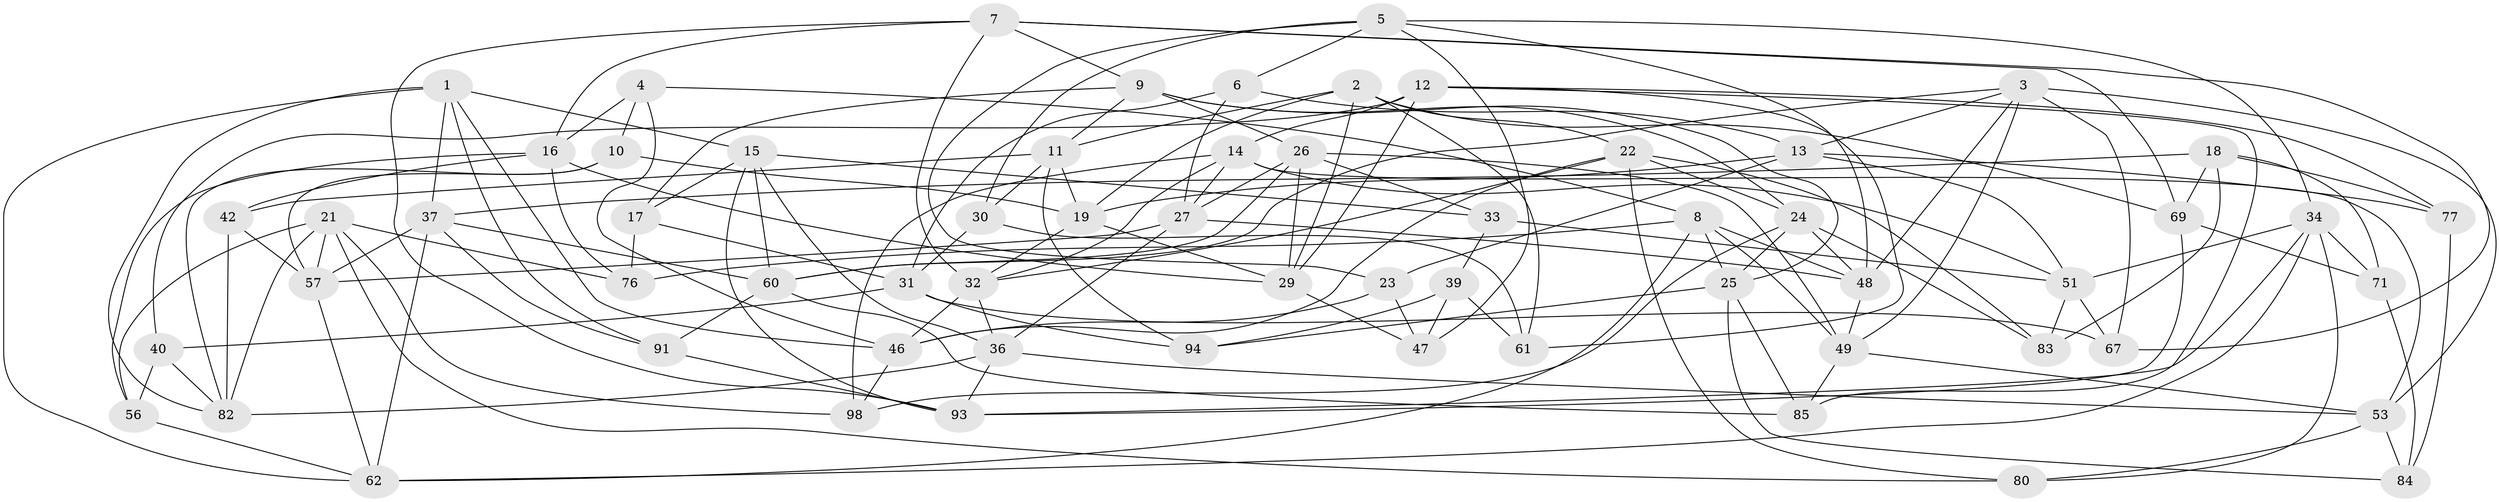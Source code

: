 // original degree distribution, {4: 1.0}
// Generated by graph-tools (version 1.1) at 2025/39/02/21/25 10:39:01]
// undirected, 62 vertices, 161 edges
graph export_dot {
graph [start="1"]
  node [color=gray90,style=filled];
  1 [super="+73"];
  2 [super="+89"];
  3 [super="+96"];
  4;
  5 [super="+45"];
  6;
  7 [super="+64"];
  8 [super="+92"];
  9 [super="+20"];
  10;
  11 [super="+50"];
  12 [super="+99"];
  13 [super="+28"];
  14 [super="+38"];
  15 [super="+54"];
  16 [super="+72"];
  17;
  18 [super="+43"];
  19 [super="+63"];
  21 [super="+35"];
  22 [super="+88"];
  23;
  24 [super="+52"];
  25 [super="+44"];
  26 [super="+59"];
  27 [super="+87"];
  29 [super="+97"];
  30;
  31 [super="+65"];
  32 [super="+70"];
  33;
  34 [super="+41"];
  36 [super="+78"];
  37 [super="+66"];
  39;
  40;
  42;
  46 [super="+58"];
  47;
  48 [super="+90"];
  49 [super="+95"];
  51 [super="+55"];
  53 [super="+74"];
  56;
  57 [super="+75"];
  60 [super="+79"];
  61;
  62 [super="+68"];
  67;
  69 [super="+81"];
  71;
  76;
  77;
  80;
  82 [super="+86"];
  83;
  84;
  85;
  91;
  93 [super="+100"];
  94;
  98;
  1 -- 62;
  1 -- 82;
  1 -- 15;
  1 -- 91;
  1 -- 37;
  1 -- 46;
  2 -- 69;
  2 -- 61;
  2 -- 29;
  2 -- 22;
  2 -- 11;
  2 -- 19;
  3 -- 67;
  3 -- 49;
  3 -- 60;
  3 -- 48;
  3 -- 13;
  3 -- 53;
  4 -- 10;
  4 -- 8;
  4 -- 46;
  4 -- 16;
  5 -- 6;
  5 -- 30;
  5 -- 23;
  5 -- 48;
  5 -- 34;
  5 -- 47;
  6 -- 13;
  6 -- 31;
  6 -- 27;
  7 -- 32;
  7 -- 69;
  7 -- 9;
  7 -- 16;
  7 -- 67;
  7 -- 93;
  8 -- 25;
  8 -- 49;
  8 -- 48;
  8 -- 76;
  8 -- 62;
  9 -- 24;
  9 -- 11;
  9 -- 25;
  9 -- 17;
  9 -- 26;
  10 -- 82;
  10 -- 19;
  10 -- 57;
  11 -- 30;
  11 -- 42;
  11 -- 19;
  11 -- 94;
  12 -- 85;
  12 -- 40;
  12 -- 77;
  12 -- 61;
  12 -- 29;
  12 -- 14;
  13 -- 51;
  13 -- 77;
  13 -- 23;
  13 -- 19;
  14 -- 51;
  14 -- 98;
  14 -- 27;
  14 -- 32;
  14 -- 53;
  15 -- 33;
  15 -- 17;
  15 -- 36;
  15 -- 60;
  15 -- 93;
  16 -- 76;
  16 -- 42;
  16 -- 56;
  16 -- 29;
  17 -- 76;
  17 -- 31;
  18 -- 69 [weight=2];
  18 -- 83;
  18 -- 77;
  18 -- 71;
  18 -- 37;
  19 -- 32;
  19 -- 29;
  21 -- 76;
  21 -- 98;
  21 -- 80;
  21 -- 57;
  21 -- 56;
  21 -- 82;
  22 -- 83;
  22 -- 80;
  22 -- 46;
  22 -- 32;
  22 -- 24;
  23 -- 47;
  23 -- 46;
  24 -- 25;
  24 -- 98;
  24 -- 83;
  24 -- 48;
  25 -- 84;
  25 -- 85;
  25 -- 94;
  26 -- 49;
  26 -- 29;
  26 -- 60;
  26 -- 27;
  26 -- 33;
  27 -- 57;
  27 -- 36;
  27 -- 48;
  29 -- 47;
  30 -- 61;
  30 -- 31;
  31 -- 40;
  31 -- 94;
  31 -- 67;
  32 -- 46;
  32 -- 36;
  33 -- 39;
  33 -- 51;
  34 -- 80;
  34 -- 51;
  34 -- 93;
  34 -- 71;
  34 -- 62;
  36 -- 93;
  36 -- 82;
  36 -- 53;
  37 -- 91;
  37 -- 57;
  37 -- 60;
  37 -- 62;
  39 -- 47;
  39 -- 61;
  39 -- 94;
  40 -- 56;
  40 -- 82;
  42 -- 57;
  42 -- 82;
  46 -- 98;
  48 -- 49;
  49 -- 85;
  49 -- 53;
  51 -- 83;
  51 -- 67;
  53 -- 84;
  53 -- 80;
  56 -- 62;
  57 -- 62;
  60 -- 85;
  60 -- 91;
  69 -- 93;
  69 -- 71;
  71 -- 84;
  77 -- 84;
  91 -- 93;
}
